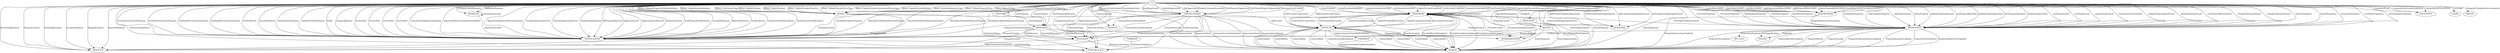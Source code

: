 digraph {
   RELEVANCE -> ANALYTICS[label="OpportunityScoreCalculated"]
   RELEVANCE -> SEARCH[label="RelevanceCalculated"]
   PAYMENTS -> PAYMENTS[label="PaymentExecuted"]
   PAYMENTS -> NOTIFICATIONS[label="PaymentExecuted"]
   OPPORTUNITIES -> RELEVANCE[label="CalculateRelevance"]
   OPPORTUNITIES -> SEARCH[label="OpportunityBacked"]
   OPPORTUNITIES -> CONTACTS[label="AddContact"]
   OPPORTUNITIES -> SEARCH[label="OpportunityConfirmed"]
   OPPORTUNITIES -> SEARCH[label="FollowUpsInfoUpdated"]
   OPPORTUNITIES -> ANALYTICS[label="PropertyOpportunityVisited"]
   OPPORTUNITIES -> SEARCH[label="OpportunityPaid"]
   OPPORTUNITIES -> INVOICES[label="CustomerInvoiceInfoUpdated"]
   OPPORTUNITIES -> SEARCH[label="CustomerInvoiceInfoUpdated"]
   OPPORTUNITIES -> NOTIFICATIONS[label="CustomerInvoiceInfoUpdated"]
   OPPORTUNITIES -> NOTIFICATIONS[label="CustomerInvoiceInfoUpdated"]
   COMMONS -> FEATUREFLAGS[label="GetFeatureFlagActive"]
   RESERVATIONS -> SEARCH[label="PropertyReservationsUpdated"]
   RESERVATIONS -> PROPERTIES[label="PropertyReservationsUpdated"]
   PROVIDERS -> PROPERTIES[label="GetPropertiesByProviderId"]
   PROVIDERS -> QUALIFYING[label="GetProviderQualifyingQuestions"]
   PROVIDERS -> CONTACTS[label="GetProviderUsualContact"]
   PROVIDERS -> CONTACTS[label="GetProviderBaseContact"]
   PROVIDERS -> CONTACTS[label="CreateProviderBaseContact"]
   PROVIDERS -> BUSINESSEVENTS[label="ProviderCreated"]
   PROVIDERS -> SEARCH[label="ProviderCreated"]
   PROVIDERS -> PROVIDERS[label="ProviderBasicInfoUpdated"]
   PROVIDERS -> SEARCH[label="ProviderBasicInfoUpdated"]
   PROVIDERS -> CONTACTS[label="UpdateProviderBaseContact"]
   PROVIDERS -> SEARCH[label="ProviderConditionsUpdated"]
   PROVIDERS -> BUSINESSEVENTS[label="ProviderAvailabilityChecked"]
   PROVIDERS -> PROVIDERS[label="ProviderInvoiceInfoUpdated"]
   PROVIDERS -> SEARCH[label="ProviderInvoiceInfoUpdated"]
   PROVIDERS -> CONTACTS[label="UpdateContactInvoiceInfo"]
   PROVIDERS -> CONTACTS[label="GetContactInvoiceInfo"]
   CONTACTS -> SEARCH[label="ContactAdded"]
   CONTACTS -> SEARCH[label="ContactAdded"]
   CONTACTS -> COMPANIES[label="UpdateCompanyTermsAndConditions"]
   CONTACTS -> SEARCH[label="ContactAdded"]
   CONTACTS -> SEARCH[label="ContactAdded"]
   CONTACTS -> SEARCH[label="ContactAdded"]
   CONTACTS -> SEARCH[label="ContactAdded"]
   CONTACTS -> SEARCH[label="ContactAdded"]
   CONTACTS -> SEARCH[label="ContactAdded"]
   CONTACTS -> SEARCH[label="ContactInvoiceInfoUpdated"]
   ADMIN -> FEATUREFLAGS[label="GetFeatureFlags"]
   ADMIN -> BUSINESSEVENTS[label="ProposalCreated"]
   ADMIN -> NOTIFICATIONS[label="ProposalCreated"]
   ADMIN -> ANALYTICS[label="ProposalCreated"]
   TYPEFORM -> PROPOSALS[label="CreateProposal"]
   AGENTS -> SEARCH[label="SearchOpportunities"]
   AGENTS -> NOTIFICATIONS[label="AssignedRequest"]
   AGENTS -> SEARCH[label="SearchRequests"]
   REQUESTS -> SEARCH[label="BasicRequestDataUpdated"]
   PROPERTIES -> SEARCH[label="PropertyBasicInfoUpdated"]
   PROPERTIES -> SEARCH[label="PropertyDeleted"]
   PROPERTIES -> SEARCH[label="PropertyCreated"]
   PROPERTIES -> SEARCH[label="PropertyPublicationStatusUpdated"]
   PROPERTIES -> TAGGING[label="TagEntity"]
   PROPERTIES -> TAGGING[label="GetTaggedEntities"]
   PROPERTIES -> RELEVANCE[label="GetRelevance"]
   PROPERTIES -> SEARCH[label="PropertyAmenitiesUpdated"]
   PROPERTIES -> DEV_NULL[label="PropertyIcalUpdated"]
   PROPERTIES -> SEARCH[label="PropertyPictureDeleted"]
   PROPERTIES -> SEARCH[label="PropertyMainPictureUpdated"]
   PROPERTIES -> SEARCH[label="PropertyPriceUpdated"]
   NOTIFICATIONS -> FEATUREFLAGS[label="GetFeatureFlag"]
   COMPANIES -> SEARCH[label="CompanyTermsAndConditionsUpdated"]
   PROPOSALS -> RELEVANCE[label="CalculateRelevance"]
   PROPOSALS -> RELEVANCE[label="GetRelevance"]
   PROPOSALS -> BUSINESSEVENTS[label="ProposalCreated"]
   PROPOSALS -> NOTIFICATIONS[label="ProposalCreated"]
   PROPOSALS -> ANALYTICS[label="ProposalCreated"]
   PROPOSALS -> RELEVANCE[label="CalculateRelevance"]
   UI -> PROPERTIES[label="SearchProperties"]
   UI -> PROPERTIES[label="CreateNewProperty"]
   UI -> PROPERTIES[label="GetPublicProperties"]
   UI -> PROPERTIES[label="GetEnalquilerProperties"]
   UI -> PROPERTIES[label="GetTrovitProperties"]
   UI -> PROPERTIES[label="GetTucasaProperties"]
   UI -> PROPERTIES[label="PostIdealistaProperties"]
   UI -> PROPERTIES[label="GetPublicProperty"]
   UI -> PROPERTIES[label="BatchQueryProperties"]
   UI -> PROPERTIES[label="GetSimilarProperties"]
   UI -> PROPERTIES[label="TagEnalquilerProperty"]
   UI -> PROPERTIES[label="TagPublicProperty"]
   UI -> PROPERTIES[label="DeleteProperty"]
   UI -> PROPERTIES[label="UpdatePropertyBasicInfo"]
   UI -> PROPERTIES[label="GetPropertyBasicInfo"]
   UI -> PROPERTIES[label="UpdatePropertyAmenities"]
   UI -> PROPERTIES[label="GetPropertyAmenities"]
   UI -> PROPERTIES[label="UpdatePropertyPrice"]
   UI -> PROPERTIES[label="GetPropertyPrice"]
   UI -> PROPERTIES[label="GetPropertyIcal"]
   UI -> PROPERTIES[label="UpdatePropertyIcal"]
   UI -> PROPERTIES[label="GetPropertyPicturesData"]
   UI -> PROPERTIES[label="UpdatePropertyMainPicture"]
   UI -> PROPERTIES[label="DeletePropertyPicture"]
   UI -> PROPERTIES[label="GetPropertyByProviderId"]
   UI -> OPPORTUNITIES[label="CreateOpportunity"]
   UI -> SEARCH[label="SearchOpportunities"]
   UI -> NOTIFICATIONS[label="OpportunityRequestDataConfirmation"]
   UI -> RELEVANCE[label="OpportunityCreated"]
   UI -> NOTIFICATIONS[label="CheckInOpportunityEvent"]
   UI -> NOTIFICATIONS[label="CheckInOpportunityEvent"]
   UI -> OPPORTUNITIES[label="BackOpportunity"]
   UI -> OPPORTUNITIES[label="ConfirmOpportunity"]
   UI -> OPPORTUNITIES[label="PayOpportunity"]
   UI -> OPPORTUNITIES[label="UpdateCustomerInvoiceInfo"]
   UI -> RELEVANCE[label="GetOpportunityScore"]
   UI -> PAYMENTS[label="AddRedsysPayment"]
   UI -> PAYMENTS[label="GetOpportunityPayments"]
   UI -> OPPORTUNITIES[label="VisitPropertyOpportunity"]
   UI -> OPPORTUNITIES[label="GetVisitedPropertyOpportunity"]
   UI -> NOTIFICATIONS[label="SendAvailabilityQuery"]
   UI -> PROPOSALS[label="GetProposals"]
   UI -> NOTIFICATIONS[label="AllProposalsRejected"]
   UI -> NOTIFICATIONS[label="OpportunityLost"]
   UI -> NOTIFICATIONS[label="OpportunityLostRecover"]
   UI -> SEARCH[label="SearchProposals"]
   UI -> PROPOSALS[label="CreateProposal"]
   UI -> BUSINESSEVENTS[label="ProposalCreated"]
   UI -> NOTIFICATIONS[label="ProposalCreated"]
   UI -> ANALYTICS[label="ProposalCreated"]
   UI -> NOTIFICATIONS[label="SendProposalConfirmation"]
   UI -> ANALYTICS[label="PreparingProposal"]
   UI -> NOTIFICATIONS[label="AcceptedProposal"]
   UI -> ANALYTICS[label="AcceptedProposal"]
   UI -> ANALYTICS[label="ShippedProposal"]
   UI -> NOTIFICATIONS[label="RejectedProposal"]
   UI -> ANALYTICS[label="RejectedProposal"]
   UI -> ANALYTICS[label="RecoveringProposal"]
   UI -> INVOICES[label="ContractCreated"]
   UI -> PROPOSALS[label="PostProposalsRelevance"]
   UI -> NOTIFICATIONS[label="SendProposals"]
   UI -> NOTIFICATIONS[label="TwoDaysToCheckinProposal"]
   UI -> NOTIFICATIONS[label="TwoDaysToCheckinProposal"]
   UI -> NOTIFICATIONS[label="CheckinInProgressProposal"]
   UI -> NOTIFICATIONS[label="ThreeDaysToMonthlyPaymentProposal"]
   UI -> NOTIFICATIONS[label="ThreeDaysToMonthlyPaymentProposal"]
   UI -> NOTIFICATIONS[label="ThreeDaysToMonthlyPaymentProposal"]
   UI -> NOTIFICATIONS[label="ThreeDaysToMonthlyPaymentProposal"]
   UI -> NOTIFICATIONS[label="FiveDaysToCheckoutProposal"]
   UI -> NOTIFICATIONS[label="FiveDaysToCheckoutProposal"]
   UI -> NOTIFICATIONS[label="OneDayAfterCheckoutProposal"]
   UI -> NOTIFICATIONS[label="OneDayAfterCheckoutProposal"]
   UI -> NOTIFICATIONS[label="FirstFollowUp"]
   UI -> NOTIFICATIONS[label="SecondFollowUp"]
   UI -> NOTIFICATIONS[label="QualityClientProposal"]
   UI -> NOTIFICATIONS[label="QualityProviderProposal"]
   UI -> AGENTS[label="GetAgents"]
   UI -> AGENTS[label="AgentAutoAssignment"]
   UI -> NOTIFICATIONS[label="Notify"]
   UI -> CONTENTFUL[label="ContentfulEvent"]
   UI -> CONTENTFUL[label="ContentfulGetGeneralConditions"]
   UI -> CONTENTFUL[label="ContentfulGetPrivacyPolicy"]
   UI -> SEARCH[label="SearchRequests"]
   UI -> USERS[label="UserLogin"]
   UI -> REQUESTS[label="UpdateBasicRequestData"]
   UI -> NOTIFICATIONS[label="AssignedRequest"]
   UI -> PROVIDERS[label="CreateProvider"]
   UI -> PROVIDERS[label="CheckProviderAvailability"]
   UI -> PROVIDERS[label="UpdateProviderInvoiceInfo"]
   UI -> PROVIDERS[label="GetProviderInvoiceInfo"]
   UI -> PROVIDERS[label="UpdateProviderConditions"]
   UI -> PROVIDERS[label="GetProviderConditions"]
   UI -> PROVIDERS[label="UpdateProviderBasicInfo"]
   UI -> PROVIDERS[label="GetProviderBasicInfo"]
   UI -> QUALIFYING[label="AddProviderQualifyingQuestions"]
   UI -> QUALIFYING[label="GetProviderQualifyingQuestions"]
   UI -> PROVIDERS[label="GetPropertiesByProviderHomyspaceReference"]
   UI -> ADMIN[label="Admin_DisableProvider"]
   UI -> ADMIN[label="Admin_EnableProvider"]
   UI -> ADMIN[label="Admin_UpdateProviderUsesICal"]
   UI -> ADMIN[label="Admin_UpdateProviderPriceType"]
   UI -> ADMIN[label="Admin_UpdateProviderCommissionPercentage"]
   UI -> ADMIN[label="Admin_UpdateProviderBillable"]
   UI -> ADMIN[label="Admin_GenerateHangoutsLink"]
   UI -> ADMIN[label="Admin_UpdatePropertyPrice"]
   UI -> ADMIN[label="Admin_MigrateOrigin"]
   UI -> ADMIN[label="Admin_MigratePropertyPublicationStatus"]
   UI -> ADMIN[label="Admin_UpdateAvailabilityIndex"]
   UI -> ADMIN[label="Admin_GetFeatureFlags"]
   UI -> OPPORTUNITIES[label="BusinessEventCreated"]
   UI -> OPPORTUNITIES[label="BusinessEventCreated"]
   UI -> FEATUREFLAGS[label="GetFeatureFlags"]
   UI -> FEATUREFLAGS[label="SaveFeatureFlag"]
   UI -> FEATUREFLAGS[label="GetFeatureFlag"]
   UI -> FEATUREFLAGS[label="GetFeatureFlagActive"]
   UI -> NOTIFICATIONS[label="InvoicePaid"]
   UI -> NOTIFICATIONS[label="InvoicePaid"]
   UI -> NOTIFICATIONS[label="InvoicePaid"]
   UI -> NOTIFICATIONS[label="InvoicePaid"]
   UI -> QUALIFYING[label="AddCompanyQualifyingQuestions"]
   UI -> QUALIFYING[label="GetCompanyQualifyingQuestions"]
   UI -> RESERVATIONS[label="CreateReservation"]
   UI -> RESERVATIONS[label="GetReservations"]
   UI -> RESERVATIONS[label="UpdateReservation"]
   UI -> RESERVATIONS[label="DeleteReservation"]
   UI -> RESERVATIONS[label="GetReservation"]
   UI -> NOTIFICATIONS[label="GenerateAvailabilityLandingLink"]
   UI -> RESERVATIONS[label="AddOpportunityReservation"]
   UI -> NOTIFICATIONS[label="OpportunityReservationIntentionAdded"]
   UI -> RESERVATIONS[label="AddProposalReservation"]
   UI -> RESERVATIONS[label="DeleteProposalReservation"]
   UI -> PROPERTIES[label="ChangePublicationStatus"]
   UI -> PROPERTIES[label="ChangePublicationStatus"]
   UI -> PROPERTIES[label="SearchProperties"]
   UI -> PRICING[label="PropertyPricingStatisticsCommand"]
   UI -> CONTACTS[label="AddProviderUsualContact"]
   UI -> CONTACTS[label="GetProviderUsualContact"]
   UI -> TYPEFORM[label="GenerateProposalFromTypeform"]
}
